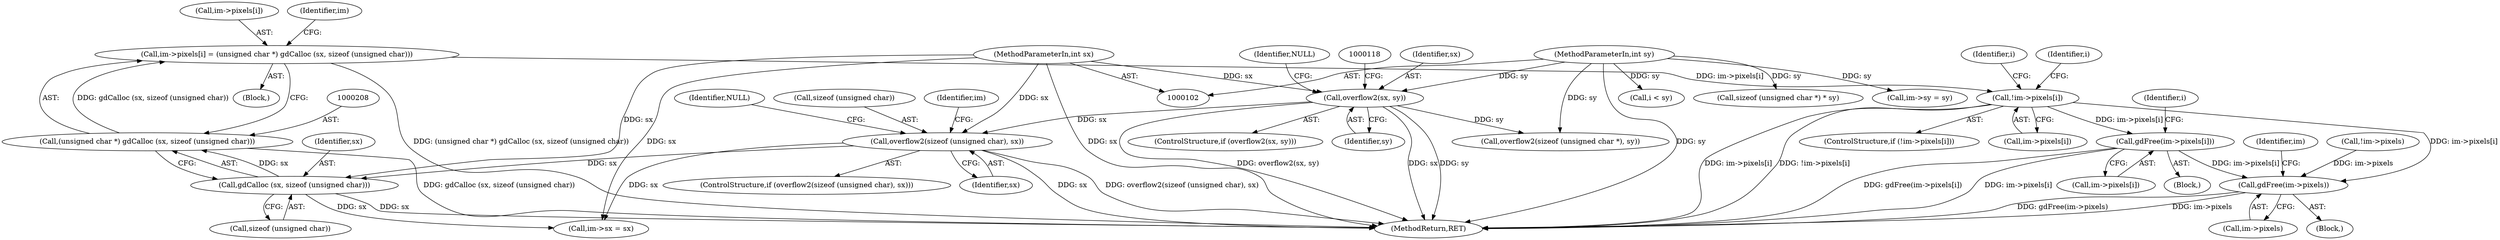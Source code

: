 digraph "0_libgd_1846f48e5fcdde996e7c27a4bbac5d0aef183e4b@array" {
"1000201" [label="(Call,im->pixels[i] = (unsigned char *) gdCalloc (sx, sizeof (unsigned char)))"];
"1000207" [label="(Call,(unsigned char *) gdCalloc (sx, sizeof (unsigned char)))"];
"1000209" [label="(Call,gdCalloc (sx, sizeof (unsigned char)))"];
"1000124" [label="(Call,overflow2(sizeof (unsigned char), sx))"];
"1000109" [label="(Call,overflow2(sx, sy))"];
"1000103" [label="(MethodParameterIn,int sx)"];
"1000104" [label="(MethodParameterIn,int sy)"];
"1000214" [label="(Call,!im->pixels[i])"];
"1000230" [label="(Call,gdFree(im->pixels[i]))"];
"1000236" [label="(Call,gdFree(im->pixels))"];
"1000209" [label="(Call,gdCalloc (sx, sizeof (unsigned char)))"];
"1000199" [label="(Identifier,i)"];
"1000211" [label="(Call,sizeof (unsigned char))"];
"1000200" [label="(Block,)"];
"1000108" [label="(ControlStructure,if (overflow2(sx, sy)))"];
"1000123" [label="(ControlStructure,if (overflow2(sizeof (unsigned char), sx)))"];
"1000214" [label="(Call,!im->pixels[i])"];
"1000130" [label="(Identifier,NULL)"];
"1000195" [label="(Call,i < sy)"];
"1000104" [label="(MethodParameterIn,int sy)"];
"1000111" [label="(Identifier,sy)"];
"1000110" [label="(Identifier,sx)"];
"1000213" [label="(ControlStructure,if (!im->pixels[i]))"];
"1000231" [label="(Call,im->pixels[i])"];
"1000241" [label="(Identifier,im)"];
"1000202" [label="(Call,im->pixels[i])"];
"1000201" [label="(Call,im->pixels[i] = (unsigned char *) gdCalloc (sx, sizeof (unsigned char)))"];
"1000237" [label="(Call,im->pixels)"];
"1000223" [label="(Identifier,i)"];
"1000125" [label="(Call,sizeof (unsigned char))"];
"1000116" [label="(Call,overflow2(sizeof (unsigned char *), sy))"];
"1000230" [label="(Call,gdFree(im->pixels[i]))"];
"1000152" [label="(Call,sizeof (unsigned char *) * sy)"];
"1000229" [label="(Block,)"];
"1000357" [label="(MethodReturn,RET)"];
"1000114" [label="(Identifier,NULL)"];
"1000244" [label="(Call,im->sx = sx)"];
"1000103" [label="(MethodParameterIn,int sx)"];
"1000217" [label="(Identifier,im)"];
"1000157" [label="(Call,!im->pixels)"];
"1000220" [label="(Block,)"];
"1000207" [label="(Call,(unsigned char *) gdCalloc (sx, sizeof (unsigned char)))"];
"1000127" [label="(Identifier,sx)"];
"1000109" [label="(Call,overflow2(sx, sy))"];
"1000132" [label="(Identifier,im)"];
"1000249" [label="(Call,im->sy = sy)"];
"1000215" [label="(Call,im->pixels[i])"];
"1000236" [label="(Call,gdFree(im->pixels))"];
"1000124" [label="(Call,overflow2(sizeof (unsigned char), sx))"];
"1000228" [label="(Identifier,i)"];
"1000210" [label="(Identifier,sx)"];
"1000201" -> "1000200"  [label="AST: "];
"1000201" -> "1000207"  [label="CFG: "];
"1000202" -> "1000201"  [label="AST: "];
"1000207" -> "1000201"  [label="AST: "];
"1000217" -> "1000201"  [label="CFG: "];
"1000201" -> "1000357"  [label="DDG: (unsigned char *) gdCalloc (sx, sizeof (unsigned char))"];
"1000207" -> "1000201"  [label="DDG: gdCalloc (sx, sizeof (unsigned char))"];
"1000201" -> "1000214"  [label="DDG: im->pixels[i]"];
"1000207" -> "1000209"  [label="CFG: "];
"1000208" -> "1000207"  [label="AST: "];
"1000209" -> "1000207"  [label="AST: "];
"1000207" -> "1000357"  [label="DDG: gdCalloc (sx, sizeof (unsigned char))"];
"1000209" -> "1000207"  [label="DDG: sx"];
"1000209" -> "1000211"  [label="CFG: "];
"1000210" -> "1000209"  [label="AST: "];
"1000211" -> "1000209"  [label="AST: "];
"1000209" -> "1000357"  [label="DDG: sx"];
"1000124" -> "1000209"  [label="DDG: sx"];
"1000103" -> "1000209"  [label="DDG: sx"];
"1000209" -> "1000244"  [label="DDG: sx"];
"1000124" -> "1000123"  [label="AST: "];
"1000124" -> "1000127"  [label="CFG: "];
"1000125" -> "1000124"  [label="AST: "];
"1000127" -> "1000124"  [label="AST: "];
"1000130" -> "1000124"  [label="CFG: "];
"1000132" -> "1000124"  [label="CFG: "];
"1000124" -> "1000357"  [label="DDG: sx"];
"1000124" -> "1000357"  [label="DDG: overflow2(sizeof (unsigned char), sx)"];
"1000109" -> "1000124"  [label="DDG: sx"];
"1000103" -> "1000124"  [label="DDG: sx"];
"1000124" -> "1000244"  [label="DDG: sx"];
"1000109" -> "1000108"  [label="AST: "];
"1000109" -> "1000111"  [label="CFG: "];
"1000110" -> "1000109"  [label="AST: "];
"1000111" -> "1000109"  [label="AST: "];
"1000114" -> "1000109"  [label="CFG: "];
"1000118" -> "1000109"  [label="CFG: "];
"1000109" -> "1000357"  [label="DDG: sx"];
"1000109" -> "1000357"  [label="DDG: sy"];
"1000109" -> "1000357"  [label="DDG: overflow2(sx, sy)"];
"1000103" -> "1000109"  [label="DDG: sx"];
"1000104" -> "1000109"  [label="DDG: sy"];
"1000109" -> "1000116"  [label="DDG: sy"];
"1000103" -> "1000102"  [label="AST: "];
"1000103" -> "1000357"  [label="DDG: sx"];
"1000103" -> "1000244"  [label="DDG: sx"];
"1000104" -> "1000102"  [label="AST: "];
"1000104" -> "1000357"  [label="DDG: sy"];
"1000104" -> "1000116"  [label="DDG: sy"];
"1000104" -> "1000152"  [label="DDG: sy"];
"1000104" -> "1000195"  [label="DDG: sy"];
"1000104" -> "1000249"  [label="DDG: sy"];
"1000214" -> "1000213"  [label="AST: "];
"1000214" -> "1000215"  [label="CFG: "];
"1000215" -> "1000214"  [label="AST: "];
"1000223" -> "1000214"  [label="CFG: "];
"1000199" -> "1000214"  [label="CFG: "];
"1000214" -> "1000357"  [label="DDG: !im->pixels[i]"];
"1000214" -> "1000357"  [label="DDG: im->pixels[i]"];
"1000214" -> "1000230"  [label="DDG: im->pixels[i]"];
"1000214" -> "1000236"  [label="DDG: im->pixels[i]"];
"1000230" -> "1000229"  [label="AST: "];
"1000230" -> "1000231"  [label="CFG: "];
"1000231" -> "1000230"  [label="AST: "];
"1000228" -> "1000230"  [label="CFG: "];
"1000230" -> "1000357"  [label="DDG: im->pixels[i]"];
"1000230" -> "1000357"  [label="DDG: gdFree(im->pixels[i])"];
"1000230" -> "1000236"  [label="DDG: im->pixels[i]"];
"1000236" -> "1000220"  [label="AST: "];
"1000236" -> "1000237"  [label="CFG: "];
"1000237" -> "1000236"  [label="AST: "];
"1000241" -> "1000236"  [label="CFG: "];
"1000236" -> "1000357"  [label="DDG: im->pixels"];
"1000236" -> "1000357"  [label="DDG: gdFree(im->pixels)"];
"1000157" -> "1000236"  [label="DDG: im->pixels"];
}
